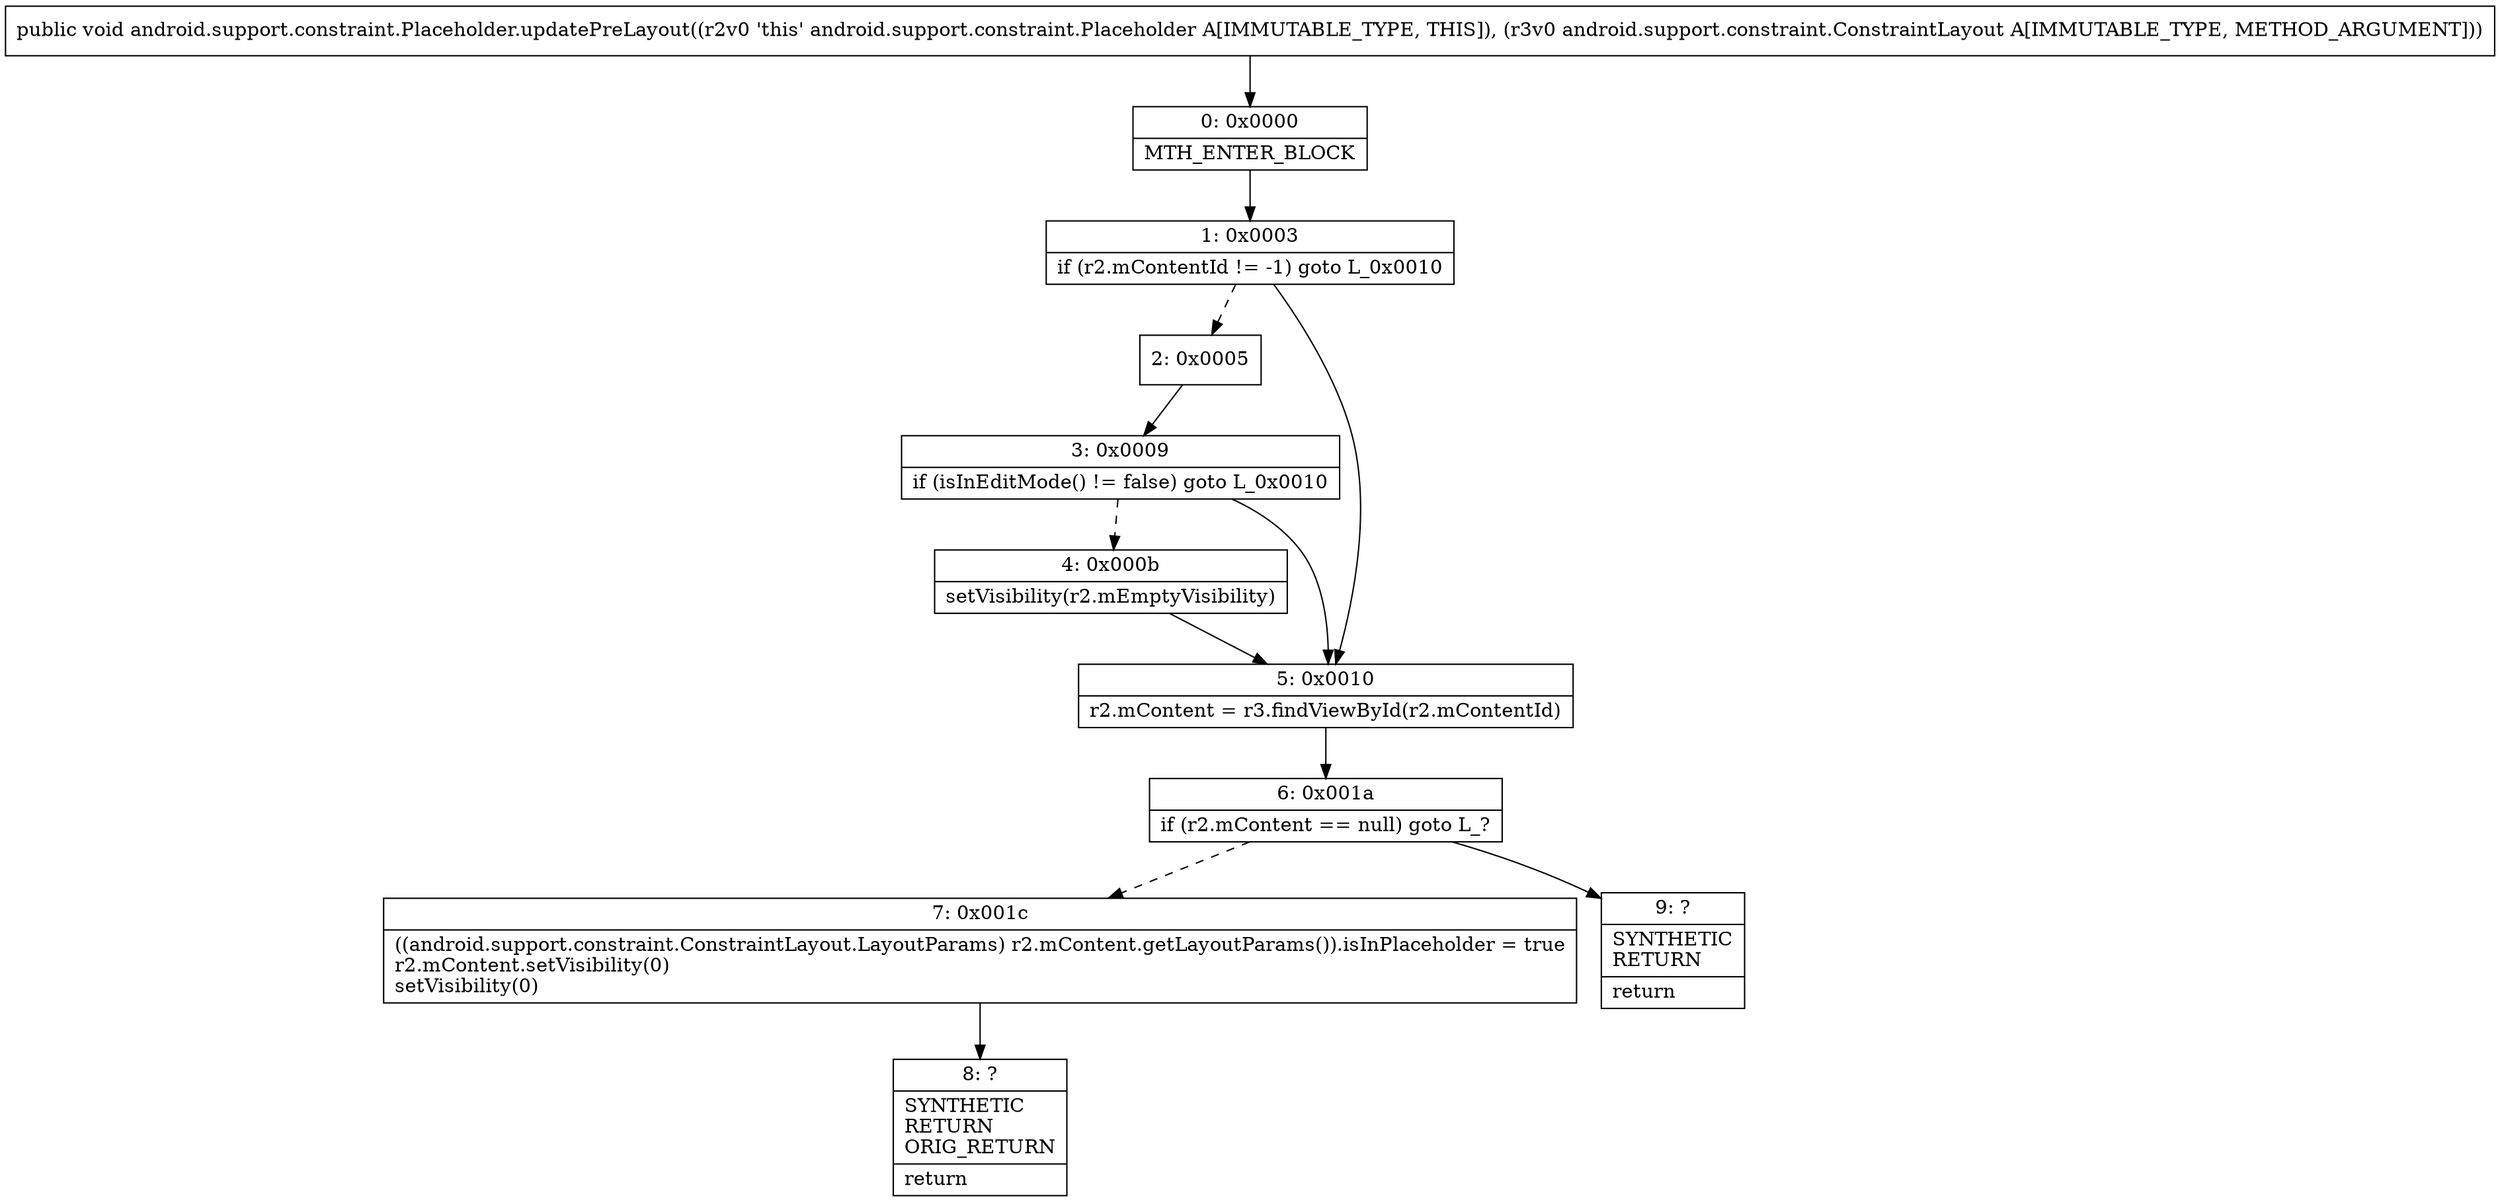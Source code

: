 digraph "CFG forandroid.support.constraint.Placeholder.updatePreLayout(Landroid\/support\/constraint\/ConstraintLayout;)V" {
Node_0 [shape=record,label="{0\:\ 0x0000|MTH_ENTER_BLOCK\l}"];
Node_1 [shape=record,label="{1\:\ 0x0003|if (r2.mContentId != \-1) goto L_0x0010\l}"];
Node_2 [shape=record,label="{2\:\ 0x0005}"];
Node_3 [shape=record,label="{3\:\ 0x0009|if (isInEditMode() != false) goto L_0x0010\l}"];
Node_4 [shape=record,label="{4\:\ 0x000b|setVisibility(r2.mEmptyVisibility)\l}"];
Node_5 [shape=record,label="{5\:\ 0x0010|r2.mContent = r3.findViewById(r2.mContentId)\l}"];
Node_6 [shape=record,label="{6\:\ 0x001a|if (r2.mContent == null) goto L_?\l}"];
Node_7 [shape=record,label="{7\:\ 0x001c|((android.support.constraint.ConstraintLayout.LayoutParams) r2.mContent.getLayoutParams()).isInPlaceholder = true\lr2.mContent.setVisibility(0)\lsetVisibility(0)\l}"];
Node_8 [shape=record,label="{8\:\ ?|SYNTHETIC\lRETURN\lORIG_RETURN\l|return\l}"];
Node_9 [shape=record,label="{9\:\ ?|SYNTHETIC\lRETURN\l|return\l}"];
MethodNode[shape=record,label="{public void android.support.constraint.Placeholder.updatePreLayout((r2v0 'this' android.support.constraint.Placeholder A[IMMUTABLE_TYPE, THIS]), (r3v0 android.support.constraint.ConstraintLayout A[IMMUTABLE_TYPE, METHOD_ARGUMENT])) }"];
MethodNode -> Node_0;
Node_0 -> Node_1;
Node_1 -> Node_2[style=dashed];
Node_1 -> Node_5;
Node_2 -> Node_3;
Node_3 -> Node_4[style=dashed];
Node_3 -> Node_5;
Node_4 -> Node_5;
Node_5 -> Node_6;
Node_6 -> Node_7[style=dashed];
Node_6 -> Node_9;
Node_7 -> Node_8;
}

